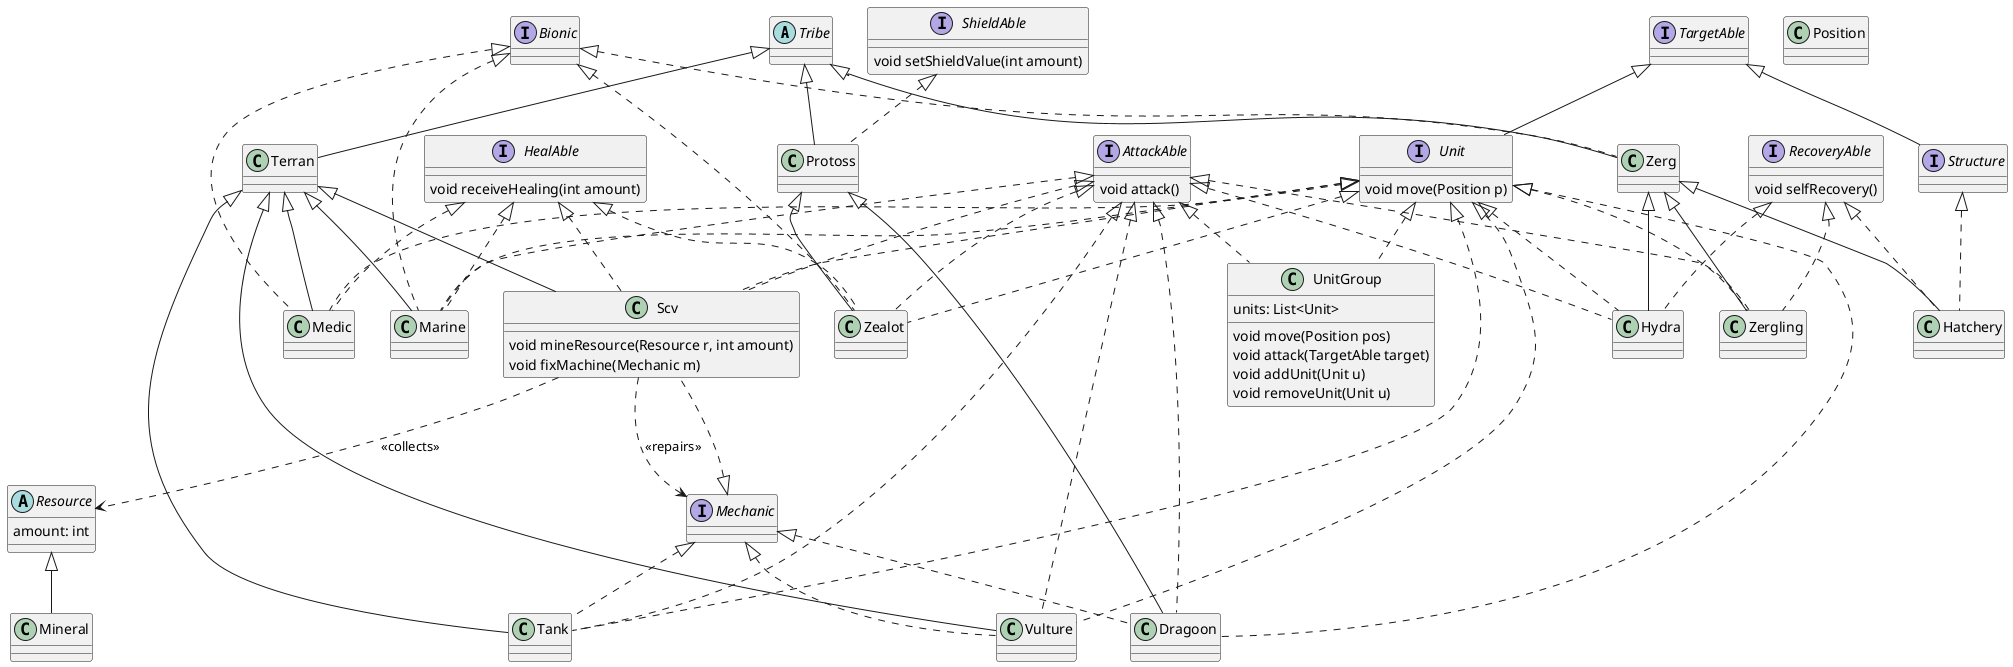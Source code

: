 @startuml
'https://plantuml.com/class-diagram

' 종족
abstract class Tribe

interface Bionic
interface Mechanic

class Terran extends Tribe
class Zerg extends Tribe implements Bionic
class Protoss extends Tribe implements ShieldAble

interface AttackAble {
    void attack()
}

interface HealAble {
    void receiveHealing(int amount)
}

interface RecoveryAble {
    void selfRecovery()
}

interface ShieldAble {
    void setShieldValue(int amount)
}

abstract class Resource {
   amount: int
}
class Mineral extends Resource

' 건물, 유닛 모두 공격할수 있으므로 interface 추가
interface TargetAble

' 건물
interface Structure extends TargetAble

' 유닛
interface Unit extends TargetAble {
    void move(Position p)
}

class Position

class UnitGroup implements Unit, AttackAble {
    units: List<Unit>

    void move(Position pos)
    void attack(TargetAble target)
    void addUnit(Unit u)
    void removeUnit(Unit u)
}

' 테란
class Marine extends Terran implements Bionic, AttackAble, HealAble, Unit
class Medic extends Terran implements Bionic, HealAble, Unit

class Tank extends Terran implements AttackAble, Mechanic, Unit
class Vulture extends Terran implements AttackAble, Mechanic, Unit

class Scv extends Terran implements AttackAble, HealAble, Mechanic, Unit {
    ' amount 채취량,
    void mineResource(Resource r, int amount)
    void fixMachine(Mechanic m)
}

Scv ..> Resource : <<collects>>
Scv ..> Mechanic : <<repairs>>

' 저그
class Zergling extends Zerg implements AttackAble, RecoveryAble, Unit
class Hydra extends Zerg implements AttackAble, RecoveryAble, Unit
class Hatchery extends Zerg implements RecoveryAble, Structure

' 프로토스
class Zealot extends Protoss implements AttackAble, Bionic, HealAble, Unit
class Dragoon extends Protoss implements AttackAble, Mechanic, Unit

@enduml
